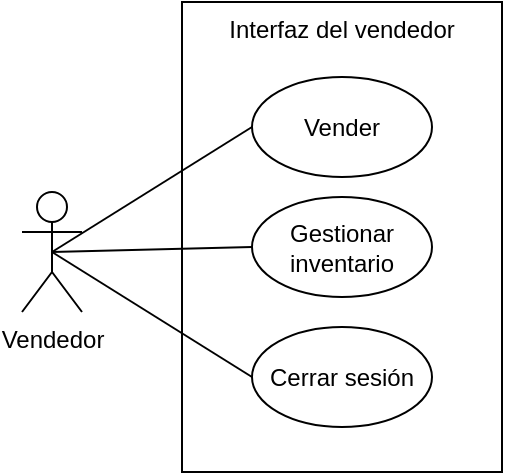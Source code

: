 <mxfile version="22.1.7" type="github">
  <diagram name="Página-1" id="iPPQhOj9I8ZCV0ZmnHB4">
    <mxGraphModel dx="1050" dy="522" grid="1" gridSize="10" guides="1" tooltips="1" connect="1" arrows="1" fold="1" page="1" pageScale="1" pageWidth="1169" pageHeight="827" math="0" shadow="0">
      <root>
        <mxCell id="0" />
        <mxCell id="1" parent="0" />
        <mxCell id="W13NdgAixYEL23Od-1bi-1" value="Vendedor" style="shape=umlActor;verticalLabelPosition=bottom;verticalAlign=top;html=1;outlineConnect=0;fillColor=none;" vertex="1" parent="1">
          <mxGeometry x="120" y="240" width="30" height="60" as="geometry" />
        </mxCell>
        <mxCell id="W13NdgAixYEL23Od-1bi-2" value="Interfaz del vendedor" style="rounded=0;whiteSpace=wrap;html=1;fillColor=none;verticalAlign=top;" vertex="1" parent="1">
          <mxGeometry x="200" y="145" width="160" height="235" as="geometry" />
        </mxCell>
        <mxCell id="W13NdgAixYEL23Od-1bi-3" value="Vender" style="ellipse;whiteSpace=wrap;html=1;fillColor=none;" vertex="1" parent="1">
          <mxGeometry x="235" y="182.5" width="90" height="50" as="geometry" />
        </mxCell>
        <mxCell id="W13NdgAixYEL23Od-1bi-4" value="Gestionar inventario" style="ellipse;whiteSpace=wrap;html=1;fillColor=none;" vertex="1" parent="1">
          <mxGeometry x="235" y="242.5" width="90" height="50" as="geometry" />
        </mxCell>
        <mxCell id="W13NdgAixYEL23Od-1bi-5" value="" style="endArrow=none;html=1;rounded=0;exitX=0.5;exitY=0.5;exitDx=0;exitDy=0;exitPerimeter=0;entryX=0;entryY=0.5;entryDx=0;entryDy=0;" edge="1" parent="1" source="W13NdgAixYEL23Od-1bi-1" target="W13NdgAixYEL23Od-1bi-3">
          <mxGeometry width="50" height="50" relative="1" as="geometry">
            <mxPoint x="160" y="410" as="sourcePoint" />
            <mxPoint x="210" y="360" as="targetPoint" />
          </mxGeometry>
        </mxCell>
        <mxCell id="W13NdgAixYEL23Od-1bi-6" value="" style="endArrow=none;html=1;rounded=0;exitX=0.5;exitY=0.5;exitDx=0;exitDy=0;exitPerimeter=0;entryX=0;entryY=0.5;entryDx=0;entryDy=0;" edge="1" parent="1" source="W13NdgAixYEL23Od-1bi-1" target="W13NdgAixYEL23Od-1bi-4">
          <mxGeometry width="50" height="50" relative="1" as="geometry">
            <mxPoint x="145" y="280" as="sourcePoint" />
            <mxPoint x="245" y="235" as="targetPoint" />
          </mxGeometry>
        </mxCell>
        <mxCell id="W13NdgAixYEL23Od-1bi-7" value="Cerrar sesión" style="ellipse;whiteSpace=wrap;html=1;fillColor=none;" vertex="1" parent="1">
          <mxGeometry x="235" y="307.5" width="90" height="50" as="geometry" />
        </mxCell>
        <mxCell id="W13NdgAixYEL23Od-1bi-8" value="" style="endArrow=none;html=1;rounded=0;exitX=0.5;exitY=0.5;exitDx=0;exitDy=0;exitPerimeter=0;entryX=0;entryY=0.5;entryDx=0;entryDy=0;" edge="1" parent="1" source="W13NdgAixYEL23Od-1bi-1" target="W13NdgAixYEL23Od-1bi-7">
          <mxGeometry width="50" height="50" relative="1" as="geometry">
            <mxPoint x="145" y="280" as="sourcePoint" />
            <mxPoint x="245" y="310" as="targetPoint" />
          </mxGeometry>
        </mxCell>
      </root>
    </mxGraphModel>
  </diagram>
</mxfile>
